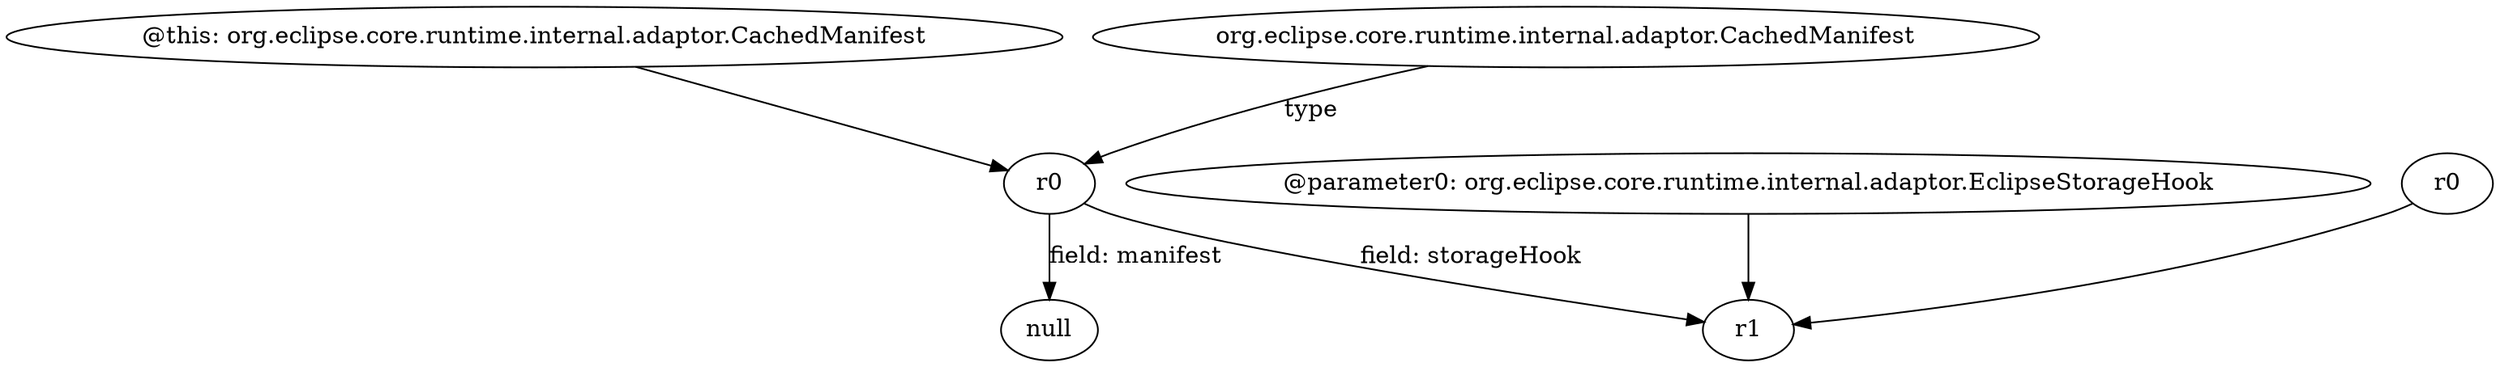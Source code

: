 digraph g {
0[label="@this: org.eclipse.core.runtime.internal.adaptor.CachedManifest"]
1[label="r0"]
0->1[label=""]
2[label="org.eclipse.core.runtime.internal.adaptor.CachedManifest"]
2->1[label="type"]
3[label="@parameter0: org.eclipse.core.runtime.internal.adaptor.EclipseStorageHook"]
4[label="r1"]
3->4[label=""]
5[label="null"]
1->5[label="field: manifest"]
1->4[label="field: storageHook"]
6[label="r0"]
6->4[label=""]
}